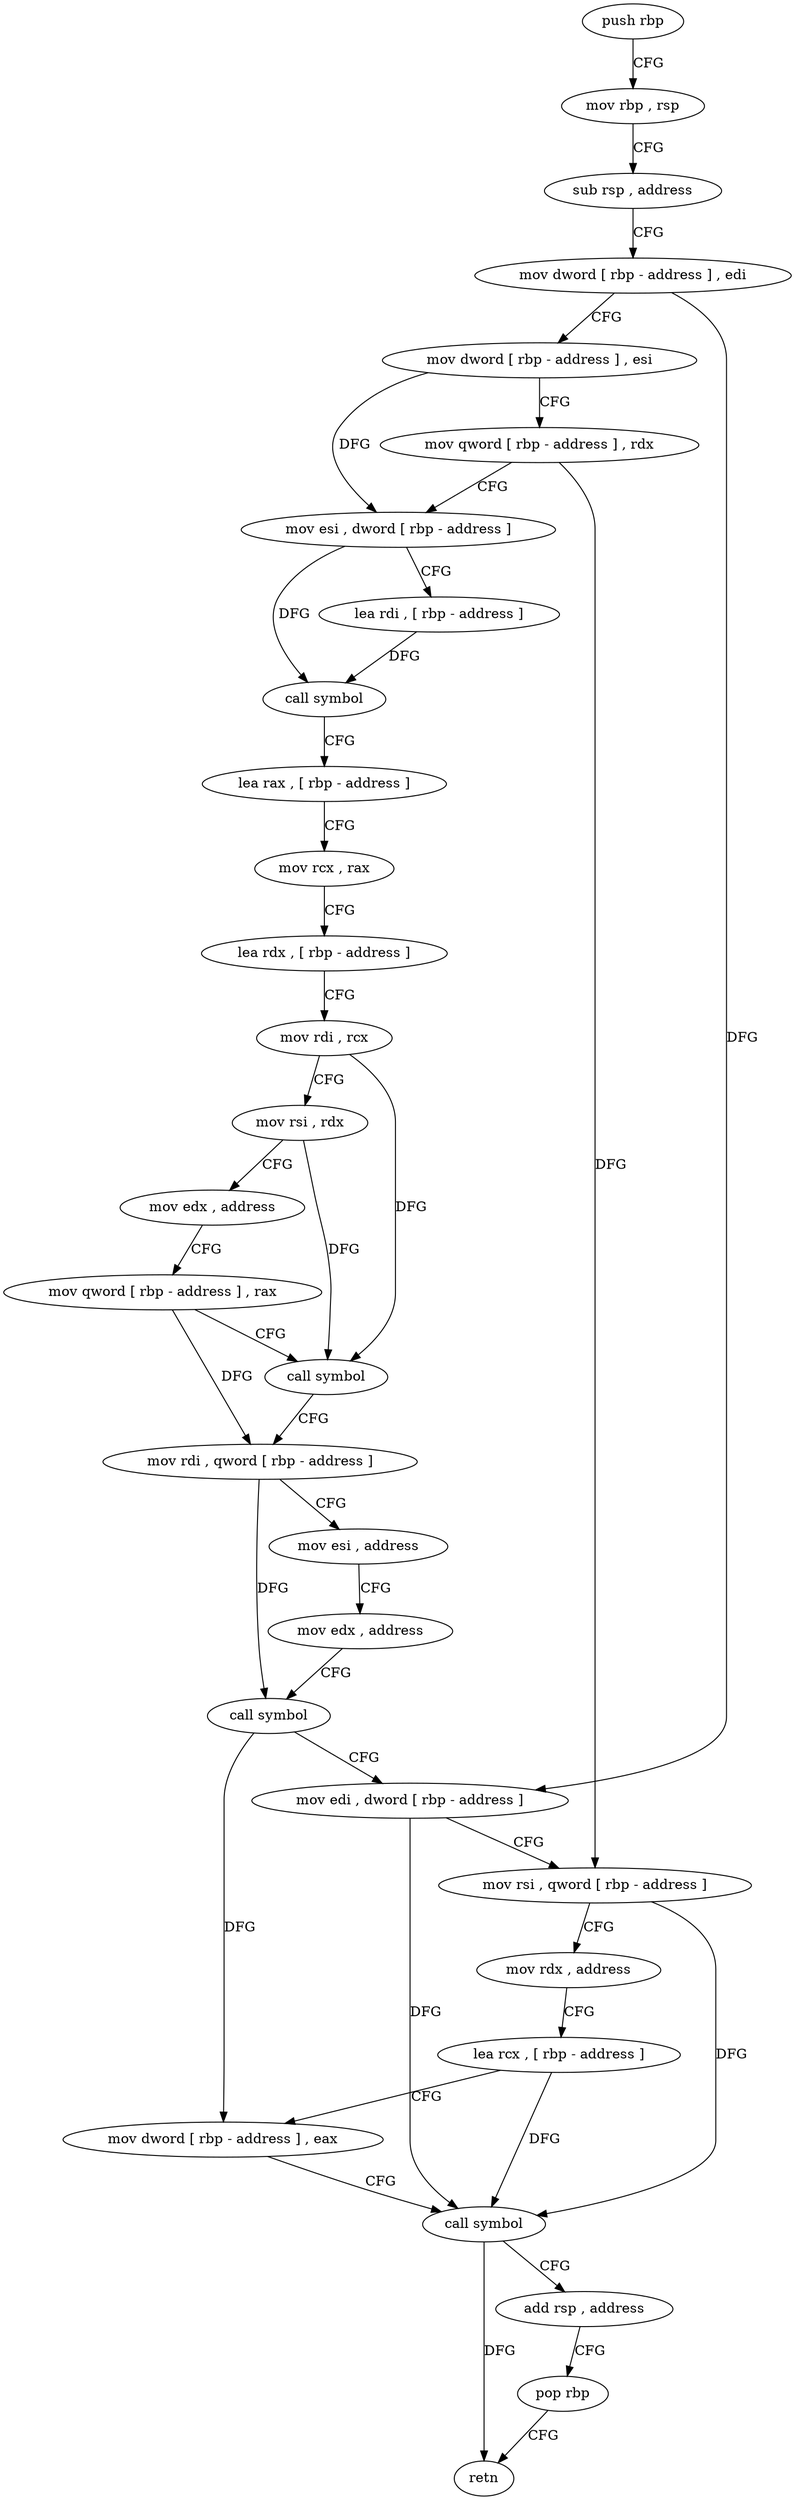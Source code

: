 digraph "func" {
"4218832" [label = "push rbp" ]
"4218833" [label = "mov rbp , rsp" ]
"4218836" [label = "sub rsp , address" ]
"4218843" [label = "mov dword [ rbp - address ] , edi" ]
"4218846" [label = "mov dword [ rbp - address ] , esi" ]
"4218849" [label = "mov qword [ rbp - address ] , rdx" ]
"4218853" [label = "mov esi , dword [ rbp - address ]" ]
"4218856" [label = "lea rdi , [ rbp - address ]" ]
"4218860" [label = "call symbol" ]
"4218865" [label = "lea rax , [ rbp - address ]" ]
"4218869" [label = "mov rcx , rax" ]
"4218872" [label = "lea rdx , [ rbp - address ]" ]
"4218876" [label = "mov rdi , rcx" ]
"4218879" [label = "mov rsi , rdx" ]
"4218882" [label = "mov edx , address" ]
"4218887" [label = "mov qword [ rbp - address ] , rax" ]
"4218894" [label = "call symbol" ]
"4218899" [label = "mov rdi , qword [ rbp - address ]" ]
"4218906" [label = "mov esi , address" ]
"4218911" [label = "mov edx , address" ]
"4218916" [label = "call symbol" ]
"4218921" [label = "mov edi , dword [ rbp - address ]" ]
"4218924" [label = "mov rsi , qword [ rbp - address ]" ]
"4218928" [label = "mov rdx , address" ]
"4218935" [label = "lea rcx , [ rbp - address ]" ]
"4218939" [label = "mov dword [ rbp - address ] , eax" ]
"4218945" [label = "call symbol" ]
"4218950" [label = "add rsp , address" ]
"4218957" [label = "pop rbp" ]
"4218958" [label = "retn" ]
"4218832" -> "4218833" [ label = "CFG" ]
"4218833" -> "4218836" [ label = "CFG" ]
"4218836" -> "4218843" [ label = "CFG" ]
"4218843" -> "4218846" [ label = "CFG" ]
"4218843" -> "4218921" [ label = "DFG" ]
"4218846" -> "4218849" [ label = "CFG" ]
"4218846" -> "4218853" [ label = "DFG" ]
"4218849" -> "4218853" [ label = "CFG" ]
"4218849" -> "4218924" [ label = "DFG" ]
"4218853" -> "4218856" [ label = "CFG" ]
"4218853" -> "4218860" [ label = "DFG" ]
"4218856" -> "4218860" [ label = "DFG" ]
"4218860" -> "4218865" [ label = "CFG" ]
"4218865" -> "4218869" [ label = "CFG" ]
"4218869" -> "4218872" [ label = "CFG" ]
"4218872" -> "4218876" [ label = "CFG" ]
"4218876" -> "4218879" [ label = "CFG" ]
"4218876" -> "4218894" [ label = "DFG" ]
"4218879" -> "4218882" [ label = "CFG" ]
"4218879" -> "4218894" [ label = "DFG" ]
"4218882" -> "4218887" [ label = "CFG" ]
"4218887" -> "4218894" [ label = "CFG" ]
"4218887" -> "4218899" [ label = "DFG" ]
"4218894" -> "4218899" [ label = "CFG" ]
"4218899" -> "4218906" [ label = "CFG" ]
"4218899" -> "4218916" [ label = "DFG" ]
"4218906" -> "4218911" [ label = "CFG" ]
"4218911" -> "4218916" [ label = "CFG" ]
"4218916" -> "4218921" [ label = "CFG" ]
"4218916" -> "4218939" [ label = "DFG" ]
"4218921" -> "4218924" [ label = "CFG" ]
"4218921" -> "4218945" [ label = "DFG" ]
"4218924" -> "4218928" [ label = "CFG" ]
"4218924" -> "4218945" [ label = "DFG" ]
"4218928" -> "4218935" [ label = "CFG" ]
"4218935" -> "4218939" [ label = "CFG" ]
"4218935" -> "4218945" [ label = "DFG" ]
"4218939" -> "4218945" [ label = "CFG" ]
"4218945" -> "4218950" [ label = "CFG" ]
"4218945" -> "4218958" [ label = "DFG" ]
"4218950" -> "4218957" [ label = "CFG" ]
"4218957" -> "4218958" [ label = "CFG" ]
}
